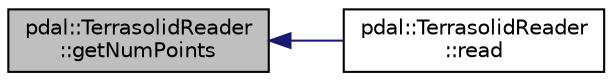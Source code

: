 digraph "pdal::TerrasolidReader::getNumPoints"
{
  edge [fontname="Helvetica",fontsize="10",labelfontname="Helvetica",labelfontsize="10"];
  node [fontname="Helvetica",fontsize="10",shape=record];
  rankdir="LR";
  Node1 [label="pdal::TerrasolidReader\l::getNumPoints",height=0.2,width=0.4,color="black", fillcolor="grey75", style="filled", fontcolor="black"];
  Node1 -> Node2 [dir="back",color="midnightblue",fontsize="10",style="solid",fontname="Helvetica"];
  Node2 [label="pdal::TerrasolidReader\l::read",height=0.2,width=0.4,color="black", fillcolor="white", style="filled",URL="$classpdal_1_1TerrasolidReader.html#af8c30af316f36a4316d7903b4335bc8f"];
}
